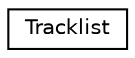 digraph "Graphical Class Hierarchy"
{
 // LATEX_PDF_SIZE
  edge [fontname="Helvetica",fontsize="10",labelfontname="Helvetica",labelfontsize="10"];
  node [fontname="Helvetica",fontsize="10",shape=record];
  rankdir="LR";
  Node0 [label="Tracklist",height=0.2,width=0.4,color="black", fillcolor="white", style="filled",URL="$classTracklist.html",tooltip=" "];
}
